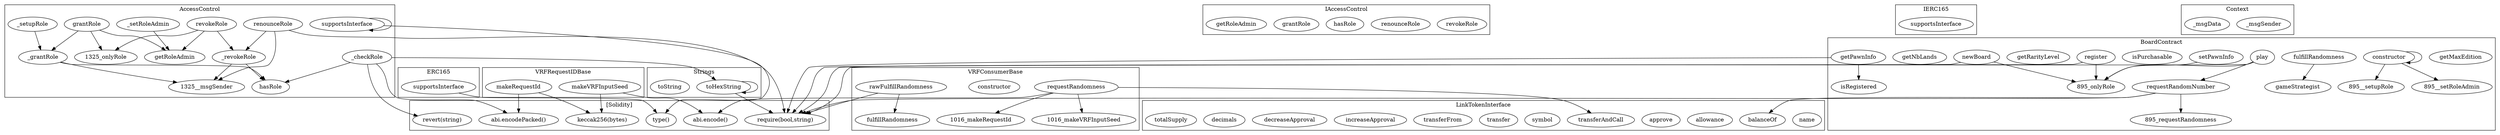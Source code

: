 strict digraph {
subgraph cluster_1792_ERC165 {
label = "ERC165"
"1792_supportsInterface" [label="supportsInterface"]
}subgraph cluster_1375_VRFRequestIDBase {
label = "VRFRequestIDBase"
"1375_makeRequestId" [label="makeRequestId"]
"1375_makeVRFInputSeed" [label="makeVRFInputSeed"]
}subgraph cluster_1543_IAccessControl {
label = "IAccessControl"
"1543_revokeRole" [label="revokeRole"]
"1543_renounceRole" [label="renounceRole"]
"1543_hasRole" [label="hasRole"]
"1543_grantRole" [label="grantRole"]
"1543_getRoleAdmin" [label="getRoleAdmin"]
}subgraph cluster_1768_Strings {
label = "Strings"
"1768_toHexString" [label="toHexString"]
"1768_toString" [label="toString"]
"1768_toHexString" -> "1768_toHexString"
}subgraph cluster_1804_IERC165 {
label = "IERC165"
"1804_supportsInterface" [label="supportsInterface"]
}subgraph cluster_1325_AccessControl {
label = "AccessControl"
"1325_getRoleAdmin" [label="getRoleAdmin"]
"1325_supportsInterface" [label="supportsInterface"]
"1325_revokeRole" [label="revokeRole"]
"1325_renounceRole" [label="renounceRole"]
"1325__setRoleAdmin" [label="_setRoleAdmin"]
"1325__grantRole" [label="_grantRole"]
"1325__checkRole" [label="_checkRole"]
"1325__setupRole" [label="_setupRole"]
"1325_hasRole" [label="hasRole"]
"1325__revokeRole" [label="_revokeRole"]
"1325_grantRole" [label="grantRole"]
"1325__setRoleAdmin" -> "1325_getRoleAdmin"
"1325_supportsInterface" -> "1325_supportsInterface"
"1325_revokeRole" -> "1325_onlyRole"
"1325_grantRole" -> "1325_getRoleAdmin"
"1325_renounceRole" -> "1325__revokeRole"
"1325_revokeRole" -> "1325__revokeRole"
"1325_renounceRole" -> "1325__msgSender"
"1325__setupRole" -> "1325__grantRole"
"1325__revokeRole" -> "1325__msgSender"
"1325__grantRole" -> "1325_hasRole"
"1325__revokeRole" -> "1325_hasRole"
"1325__checkRole" -> "1325_hasRole"
"1325_grantRole" -> "1325__grantRole"
"1325_revokeRole" -> "1325_getRoleAdmin"
"1325_grantRole" -> "1325_onlyRole"
"1325__grantRole" -> "1325__msgSender"
}subgraph cluster_1016_VRFConsumerBase {
label = "VRFConsumerBase"
"1016_requestRandomness" [label="requestRandomness"]
"1016_fulfillRandomness" [label="fulfillRandomness"]
"1016_constructor" [label="constructor"]
"1016_rawFulfillRandomness" [label="rawFulfillRandomness"]
"1016_requestRandomness" -> "1016_makeRequestId"
"1016_requestRandomness" -> "1016_makeVRFInputSeed"
"1016_rawFulfillRandomness" -> "1016_fulfillRandomness"
}subgraph cluster_1565_Context {
label = "Context"
"1565__msgSender" [label="_msgSender"]
"1565__msgData" [label="_msgData"]
}subgraph cluster_1470_LinkTokenInterface {
label = "LinkTokenInterface"
"1470_name" [label="name"]
"1470_balanceOf" [label="balanceOf"]
"1470_allowance" [label="allowance"]
"1470_approve" [label="approve"]
"1470_transferAndCall" [label="transferAndCall"]
"1470_symbol" [label="symbol"]
"1470_transfer" [label="transfer"]
"1470_transferFrom" [label="transferFrom"]
"1470_increaseApproval" [label="increaseApproval"]
"1470_decreaseApproval" [label="decreaseApproval"]
"1470_decimals" [label="decimals"]
"1470_totalSupply" [label="totalSupply"]
}subgraph cluster_895_BoardContract {
label = "BoardContract"
"895_isRegistered" [label="isRegistered"]
"895_getMaxEdition" [label="getMaxEdition"]
"895_setPawnInfo" [label="setPawnInfo"]
"895_constructor" [label="constructor"]
"895_fulfillRandomness" [label="fulfillRandomness"]
"895_play" [label="play"]
"895_isPurchasable" [label="isPurchasable"]
"895_newBoard" [label="newBoard"]
"895_getRarityLevel" [label="getRarityLevel"]
"895_getPawnInfo" [label="getPawnInfo"]
"895_getNbLands" [label="getNbLands"]
"895_requestRandomNumber" [label="requestRandomNumber"]
"895_gameStrategist" [label="gameStrategist"]
"895_register" [label="register"]
"895_fulfillRandomness" -> "895_gameStrategist"
"895_getPawnInfo" -> "895_isRegistered"
"895_constructor" -> "895__setupRole"
"895_constructor" -> "895__setRoleAdmin"
"895_setPawnInfo" -> "895_onlyRole"
"895_register" -> "895_onlyRole"
"895_newBoard" -> "895_onlyRole"
"895_requestRandomNumber" -> "895_requestRandomness"
"895_constructor" -> "895_constructor"
"895_play" -> "895_requestRandomNumber"
"895_play" -> "895_onlyRole"
}subgraph cluster_solidity {
label = "[Solidity]"
"revert(string)" 
"abi.encodePacked()" 
"type()" 
"require(bool,string)" 
"abi.encode()" 
"keccak256(bytes)" 
"1375_makeRequestId" -> "keccak256(bytes)"
"1792_supportsInterface" -> "type()"
"895_play" -> "require(bool,string)"
"895_register" -> "require(bool,string)"
"1325_renounceRole" -> "require(bool,string)"
"1325__checkRole" -> "revert(string)"
"895_requestRandomNumber" -> "require(bool,string)"
"1016_requestRandomness" -> "abi.encode()"
"1375_makeVRFInputSeed" -> "abi.encode()"
"1325_supportsInterface" -> "type()"
"895_newBoard" -> "require(bool,string)"
"1375_makeRequestId" -> "abi.encodePacked()"
"1016_rawFulfillRandomness" -> "require(bool,string)"
"1325__checkRole" -> "abi.encodePacked()"
"1375_makeVRFInputSeed" -> "keccak256(bytes)"
"895_getPawnInfo" -> "require(bool,string)"
"1768_toHexString" -> "require(bool,string)"
}"895_requestRandomNumber" -> "1470_balanceOf"
"1325__checkRole" -> "1768_toHexString"
"1016_requestRandomness" -> "1470_transferAndCall"
}